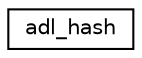 digraph "Graphical Class Hierarchy"
{
  edge [fontname="Helvetica",fontsize="10",labelfontname="Helvetica",labelfontsize="10"];
  node [fontname="Helvetica",fontsize="10",shape=record];
  rankdir="LR";
  Node0 [label="adl_hash",height=0.2,width=0.4,color="black", fillcolor="white", style="filled",URL="$structadl__hash.html"];
}
